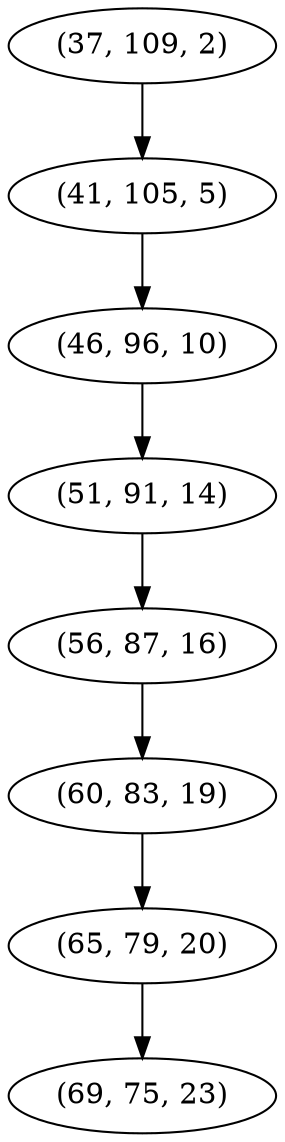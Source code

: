 digraph tree {
    "(37, 109, 2)";
    "(41, 105, 5)";
    "(46, 96, 10)";
    "(51, 91, 14)";
    "(56, 87, 16)";
    "(60, 83, 19)";
    "(65, 79, 20)";
    "(69, 75, 23)";
    "(37, 109, 2)" -> "(41, 105, 5)";
    "(41, 105, 5)" -> "(46, 96, 10)";
    "(46, 96, 10)" -> "(51, 91, 14)";
    "(51, 91, 14)" -> "(56, 87, 16)";
    "(56, 87, 16)" -> "(60, 83, 19)";
    "(60, 83, 19)" -> "(65, 79, 20)";
    "(65, 79, 20)" -> "(69, 75, 23)";
}
